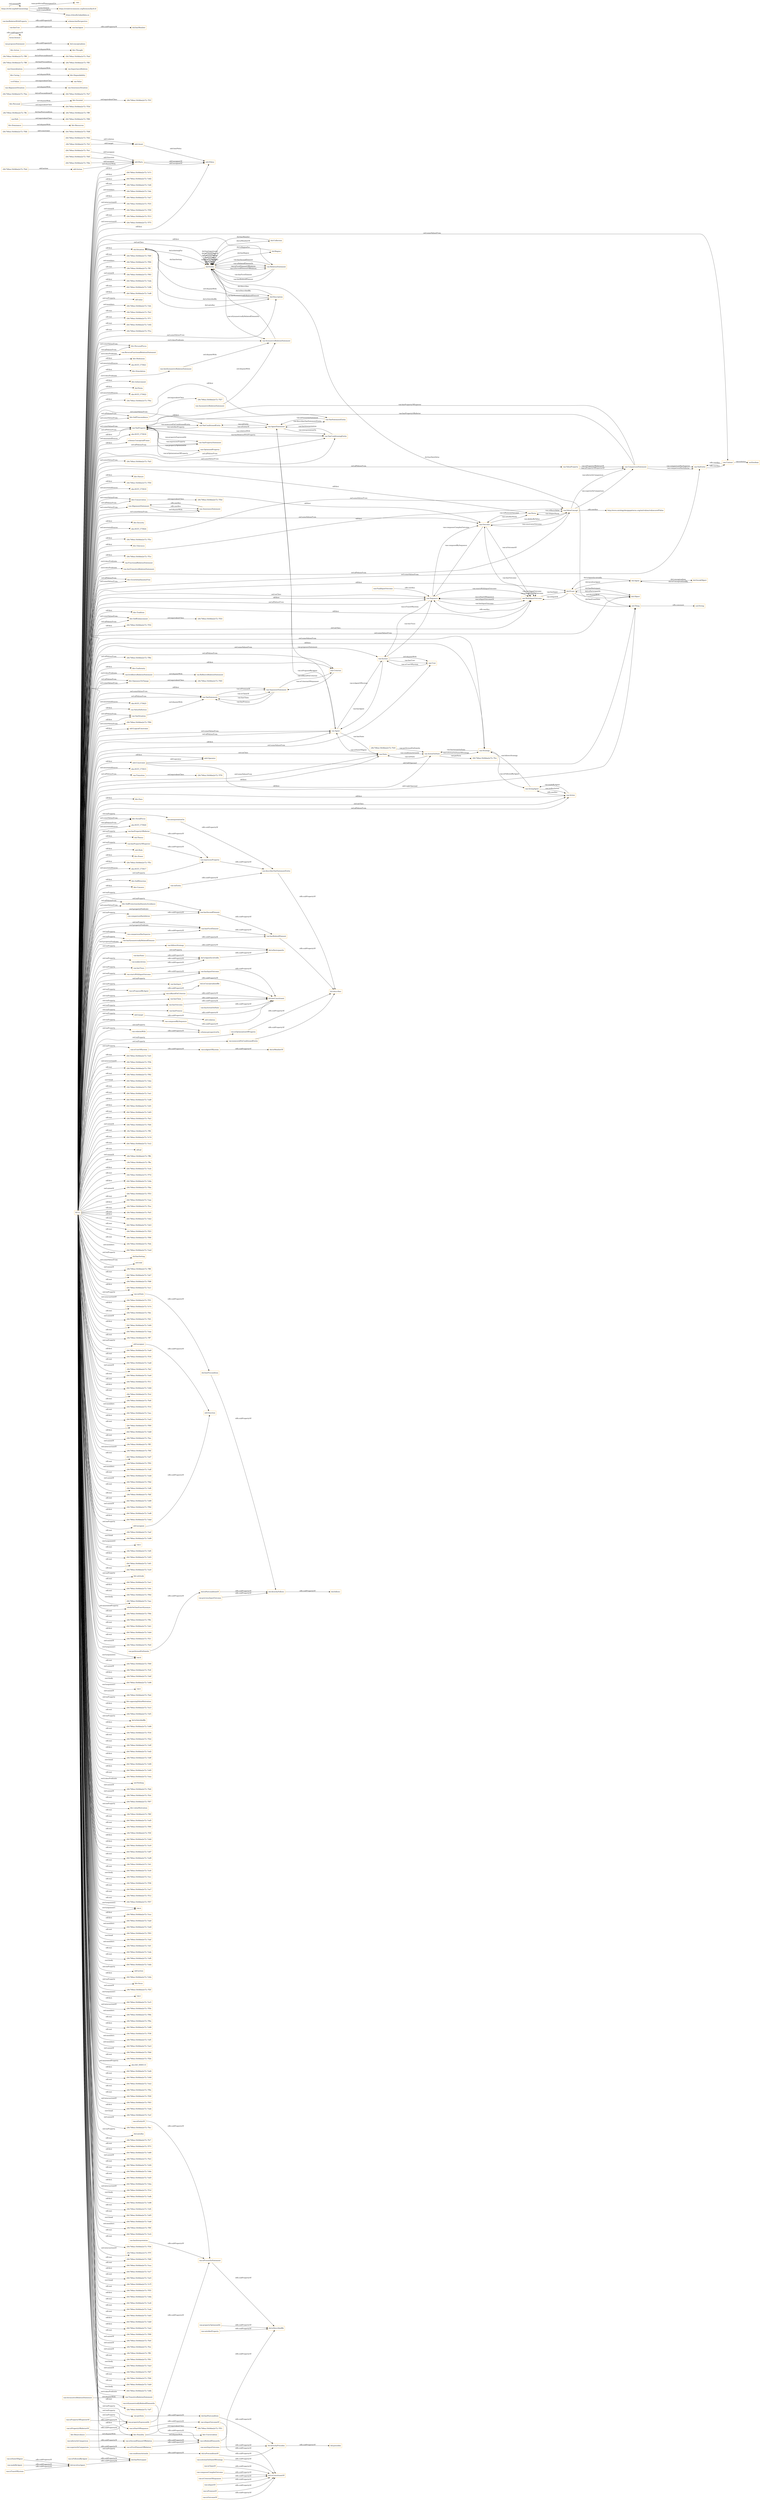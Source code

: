 digraph ar2dtool_diagram { 
rankdir=LR;
size="1501"
node [shape = rectangle, color="orange"]; "-26c746ea:18c8dea2e72:-7fde" "-26c746ea:18c8dea2e72:-7fd8" "bhv:Dominance" "dul:Situation" "odrl:Action" "vae:Path" "-26c746ea:18c8dea2e72:-7ffc" "-26c746ea:18c8dea2e72:-7fcc" "vae:AntiSymmetricRelationStatement" "bhv:PersonalFocus" "vae:ReverseFunctionalRelationStatement" "bhv:Hedonism" "obo:NCIT_C75921" "bhv:Societal" "vae:ComparisonStatement" "bhv:Universalism" "-26c746ea:18c8dea2e72:-7fe7" "vae:AwarenessSituation" "vae:Value" "-26c746ea:18c8dea2e72:-7fe1" "bhv:Stimulation" "odrl:Policy" "bhv:Achievement" "dul:Norm" "obo:NCIT_C75922" "-26c746ea:18c8dea2e72:-7f4a" "vae:AlignmentSituation" "odrl:Operator" "-26c746ea:18c8dea2e72:-7fea" "-26c746ea:18c8dea2e72:-7f5d" "vae:VaeProperty" "bhv:SelfTrascendence" "vae:Outcome" "vae:AsymmetricRelationStatement" "obo:NCIT_C75918" "schema:ConceptualFrame" "vae:VaeEntity" "vae:MultiInputOutcome" "-26c746ea:18c8dea2e72:-7fa5" "bhv:Conservation" "-26c746ea:18c8dea2e72:-7fc9" "vae:AlignmentStatement" "bhv:Dependability" "dul:SocialObject" "bhv:Caring" "odrl:Asset" "bhv:Nature" "-26c746ea:18c8dea2e72:-7f50" "-26c746ea:18c8dea2e72:-7f45" "vae:Generalization" "obo:NCIT_C75919" "vae:Context" "vae:SymmetricRelationStatement" "vae:ActionOnState" "vae:VaeStatement" "-26c746ea:18c8dea2e72:-7fcf" "bhv:Security" "obo:NCIT_C75924" "dul:Object" "-26c746ea:18c8dea2e72:-7f3c" "bhv:Tolerance" "-26c746ea:18c8dea2e72:-7fd5" "vae:System" "bhv:Humility" "-26c746ea:18c8dea2e72:-7f1e" "vae:FunctionalRelationStatement" "odrl:Party" "vae:AntiTransitiveRelationStatement" "vae:Norm" "-26c746ea:18c8dea2e72:-7f33" "bhv:GrowthAndAnxietyFree" "vae:User" "vae:Sequence" "-26c746ea:18c8dea2e72:-7fdb" "vae:AgentStatement" "vae:VaeConditionedEntity" "bhv:Tradition" "dul:Event" "-26c746ea:18c8dea2e72:-7ff9" "dul:Agent" "-26c746ea:18c8dea2e72:-7f51" "-26c746ea:18c8dea2e72:-7ff3" "-26c746ea:18c8dea2e72:-7f32" "bhv:SelfEnhancement" "vae:Strategy" "vae:Agent" "bhv:Benevolence" "vae:FinalInputOutcome" "-26c746ea:18c8dea2e72:-7f9e" "vae:VaeSituation" "bhv:Conformity" "vae:Action" "vae:TransitiveRelationStatement" "bhv:Resources" "dul:Collection" "vae:AwarenessStatement" "vae:IrreflexiveRelationStatement" "obo:NCIT_C75925" "vae:ValueDefinition" "bhv:OpennessToChange" "-26c746ea:18c8dea2e72:-7f3d" "-26c746ea:18c8dea2e72:-7f94" "vae:ActingAgent" "odrl:LogicalConstraint" "vae:ValueConcept" "-26c746ea:18c8dea2e72:-7f1f" "vae:ValueProperty" "vae:VaeStatementEntity" "vae:Criterion" "obo:NCIT_C75915" "-26c746ea:18c8dea2e72:-7ff0" "bhv:Thought" "vae:Transition" "vae:State" "dul:Entity" "bhv:Face" "vae:VaeConditioningEntity" "vae:VaePropertyStatement" "bhv:SocialFocus" "obo:NCIT_C75920" "odrl:Constraint" "vae:IntransitiveRelationStatement" "vae:OptimizedProperty" "dul:Theory" "dul:Region" "dul:Description" "-26c746ea:18c8dea2e72:-7fe4" "-26c746ea:18c8dea2e72:-7ff6" "bhv:Action" "vcvf:Value" "odrl:Rule" "bhv:Power" "vae:ImportanceRelation" "-26c746ea:18c8dea2e72:-7fed" "bhv:Personal" "vae:ReflexiveRelationStatement" "-26c746ea:18c8dea2e72:-7fd2" "-26c746ea:18c8dea2e72:-7f5c" "-26c746ea:18c8dea2e72:-7f80" "-26c746ea:18c8dea2e72:-7f76" "obo:NCIT_C75917" "vae:ArgumentStatement" "bhv:SelfDirection" "bhv:Concern" "vae:RelationStatement" "-26c746ea:18c8dea2e72:-7f27" "bhv:SelfProtectionAndAnxietyAvoidance" ; /*classes style*/
	"bhv:Action" -> "bhv:Thought" [ label = "owl:disjointWith" ];
	"vae:AsymmetricRelationStatement" -> "vae:SymmetricRelationStatement" [ label = "owl:disjointWith" ];
	"vae:proposesStatement" -> "dul:conceptualizes" [ label = "rdfs:subPropertyOf" ];
	"vae:previousInputOutcome" -> "dul:directlyFollows" [ label = "rdfs:subPropertyOf" ];
	"vae:nextInputOutcome" -> "dul:directlyPrecedes" [ label = "rdfs:subPropertyOf" ];
	"vae:VaeSituation" -> "vae:VaeStatement" [ label = "owl:disjointWith" ];
	"vae:hasTrace" -> "dul:isAgentInvolvedIn" [ label = "rdfs:subPropertyOf" ];
	"vae:comparisonHasInferior" -> "vae:hasSecondElement" [ label = "rdfs:subPropertyOf" ];
	"vae:Path" -> "-26c746ea:18c8dea2e72:-7f80" [ label = "owl:equivalentClass" ];
	"vae:isInputOf" -> "dul:isConstituentOf" [ label = "rdfs:subPropertyOf" ];
	"vae:isSymmetricallyRelatedElementIn" -> "vae:isRelatedElementIn" [ label = "rdfs:subPropertyOf" ];
	"dul:involvesAgent" -> "dul:hasParticipant" [ label = "rdfs:subPropertyOf" ];
	"terms:license" -> "terms:license" [ label = "rdfs:subPropertyOf" ];
	"dul:isAgentInvolvedIn" -> "dul:isParticipantIn" [ label = "rdfs:subPropertyOf" ];
	"bhv:SelfTrascendence" -> "-26c746ea:18c8dea2e72:-7f27" [ label = "owl:equivalentClass" ];
	"vae:describesVaeStatementEntity" -> "dul:describes" [ label = "rdfs:subPropertyOf" ];
	"dul:Event" -> "dul:Object" [ label = "owl:disjointWith" ];
	"vae:isPremiseOf" -> "dul:isConstituentOf" [ label = "rdfs:subPropertyOf" ];
	"vae:interpretationOn" -> "vae:describesVaeStatementEntity" [ label = "rdfs:subPropertyOf" ];
	"dul:Description" -> "dul:Situation" [ label = "owl:disjointWith" ];
	"odrl:Action" -> "odrl:Party" [ label = "owl:disjointWith" ];
	"vae:madeByAgent" -> "dul:involvesAgent" [ label = "rdfs:subPropertyOf" ];
	"dul:isPreconditionOf" -> "dul:directlyPrecedes" [ label = "rdfs:subPropertyOf" ];
	"vae:isOutcomeOf" -> "dul:isConstituentOf" [ label = "rdfs:subPropertyOf" ];
	"vae:isPresentInStatement" -> "dul:isDescribedBy" [ label = "rdfs:subPropertyOf" ];
	"vae:hasInput" -> "dul:hasConstituent" [ label = "rdfs:subPropertyOf" ];
	"bhv:Personal" -> "bhv:Societal" [ label = "owl:disjointWith" ];
	"bhv:Personal" -> "-26c746ea:18c8dea2e72:-7f3d" [ label = "owl:equivalentClass" ];
	"vae:hasUser" -> "vae:hasAgent" [ label = "rdfs:subPropertyOf" ];
	"vae:hasRelatedElement" -> "dul:describes" [ label = "rdfs:subPropertyOf" ];
	"vae:onState" -> "dul:hasPrecondition" [ label = "rdfs:subPropertyOf" ];
	"vae:hasActionOnState" -> "dul:hasConstituent" [ label = "rdfs:subPropertyOf" ];
	"dul:hasPrecondition" -> "dul:directlyFollows" [ label = "rdfs:subPropertyOf" ];
	"vae:hasPropertyOfSuperior" -> "vae:expressesProperty" [ label = "rdfs:subPropertyOf" ];
	"bhv:Conservation" -> "-26c746ea:18c8dea2e72:-7f5d" [ label = "owl:equivalentClass" ];
	"bhv:Societal" -> "-26c746ea:18c8dea2e72:-7f1f" [ label = "owl:equivalentClass" ];
	"vae:Transition" -> "-26c746ea:18c8dea2e72:-7f76" [ label = "owl:equivalentClass" ];
	"vae:comparisonHasSuperior" -> "vae:hasFirstElement" [ label = "rdfs:subPropertyOf" ];
	"vae:hasOutcome" -> "dul:hasConstituent" [ label = "rdfs:subPropertyOf" ];
	"vae:isProposedByAgent" -> "dul:isConceptualizedBy" [ label = "rdfs:subPropertyOf" ];
	"bhv:Dominance" -> "bhv:Resources" [ label = "owl:disjointWith" ];
	"vae:isEntityOf" -> "vae:isPresentInStatement" [ label = "rdfs:subPropertyOf" ];
	"vae:MultiInputOutcome" -> "vae:Sequence" [ label = "rdfs:seeAlso" ];
	"vae:propertyExpressedAt" -> "vae:isPresentInStatement" [ label = "rdfs:subPropertyOf" ];
	"vae:hasState" -> "dul:isAgentInvolvedIn" [ label = "rdfs:subPropertyOf" ];
	"vae:AwarenessStatement" -> "vae:AlignmentStatement" [ label = "rdfs:seeAlso" ];
	"bhv:Caring" -> "bhv:Dependability" [ label = "owl:disjointWith" ];
	"vae:isAgentOfSystem" -> "dul:isMemberOf" [ label = "rdfs:subPropertyOf" ];
	"vae:ValueConcept" -> "http://www.ontologydesignpatterns.org/ont/values/valuecore#Value" [ label = "rdfs:seeAlso" ];
	"vae:isInputOutcomeOf" -> "dul:isConstituentOf" [ label = "rdfs:subPropertyOf" ];
	"vae:expressesProperty" -> "vae:describesVaeStatementEntity" [ label = "rdfs:subPropertyOf" ];
	"vae:hasAgent" -> "dul:hasMember" [ label = "rdfs:subPropertyOf" ];
	"vae:isFollowedByAgent" -> "dul:hasParticipant" [ label = "rdfs:subPropertyOf" ];
	"vae:hasRelationWithProperty" -> "schema:hasPerspective" [ label = "rdfs:subPropertyOf" ];
	"vae:perform" -> "dul:hasPostcondition" [ label = "rdfs:subPropertyOf" ];
	"vcvf:Value" -> "vae:Value" [ label = "owl:equivalentClass" ];
	"vae:isTraceOfSystem" -> "dul:involvesAgent" [ label = "rdfs:subPropertyOf" ];
	"vae:conditionsActionIn" -> "dul:isPreconditionOf" [ label = "rdfs:subPropertyOf" ];
	"vae:superiorInComparison" -> "vae:isFirstElementOfRelation" [ label = "rdfs:subPropertyOf" ];
	"vae:System" -> "vae:User" [ label = "owl:disjointWith" ];
	"vae:followsStrategy" -> "dul:isParticipantIn" [ label = "rdfs:subPropertyOf" ];
	"vae:hasPropertyOfInferior" -> "vae:expressesProperty" [ label = "rdfs:subPropertyOf" ];
	"vae:composedBySequence" -> "dul:hasConstituent" [ label = "rdfs:subPropertyOf" ];
	"vae:AlignmentSituation" -> "vae:AwarenessSituation" [ label = "owl:disjointWith" ];
	"https://w3id.org/def/vaeontology" -> "vae:" [ label = "vann:preferredNamespaceUri" ];
	"https://w3id.org/def/vaeontology" -> "https://creativecommons.org/licenses/by/4.0/" [ label = "terms:license" ];
	"https://w3id.org/def/vaeontology" -> "https://w3id.org/def/vaeontology" [ label = "owl:versionIRI" ];
	"https://w3id.org/def/vaeontology" -> "https://chowlk.linkeddata.es" [ label = "mod:createdWith" ];
	"vae:isActionOnStateOfStrategy" -> "dul:isConstituentOf" [ label = "rdfs:subPropertyOf" ];
	"vae:startsWithInputOutcome" -> "vae:hasInputOutcome" [ label = "rdfs:subPropertyOf" ];
	"vae:isOptimizationOfProperty" -> "dul:describes" [ label = "rdfs:subPropertyOf" ];
	"vae:propertyOptimizedAt" -> "dul:isDescribedBy" [ label = "rdfs:subPropertyOf" ];
	"bhv:Humility" -> "bhv:Universalism" [ label = "owl:disjointWith" ];
	"bhv:Humility" -> "-26c746ea:18c8dea2e72:-7f51" [ label = "owl:equivalentClass" ];
	"vae:FinalInputOutcome" -> "vae:Sequence" [ label = "rdfs:seeAlso" ];
	"odrl:target" -> "odrl:relation" [ label = "rdfs:subPropertyOf" ];
	"bhv:SelfEnhancement" -> "-26c746ea:18c8dea2e72:-7f33" [ label = "owl:equivalentClass" ];
	"dul:directlyPrecedes" -> "dul:precedes" [ label = "rdfs:subPropertyOf" ];
	"vae:makesAction" -> "dul:isAgentInvolvedIn" [ label = "rdfs:subPropertyOf" ];
	"vae:satisfiesProperty" -> "dul:isDescribedBy" [ label = "rdfs:subPropertyOf" ];
	"vae:hasSecondElement" -> "vae:hasRelatedElement" [ label = "rdfs:subPropertyOf" ];
	"vae:relationWith" -> "schema:perspectiveOn" [ label = "rdfs:subPropertyOf" ];
	"vae:isFirstElementOfRelation" -> "vae:isRelatedElementIn" [ label = "rdfs:subPropertyOf" ];
	"vae:measuredOnConditionedEntity" -> "dul:describes" [ label = "rdfs:subPropertyOf" ];
	"vae:Action" -> "vae:ActingAgent" [ label = "rdfs:seeAlso" ];
	"vae:hasFirstElement" -> "vae:hasRelatedElement" [ label = "rdfs:subPropertyOf" ];
	"vae:inferiorInComparison" -> "vae:isSecondElementOfRelation" [ label = "rdfs:subPropertyOf" ];
	"vae:VaeEntity" -> "vae:Context" [ label = "rdfs:seeAlso" ];
	"vae:isRelatedElementIn" -> "dul:isDescribedBy" [ label = "rdfs:subPropertyOf" ];
	"vae:isClaimOf" -> "dul:isConstituentOf" [ label = "rdfs:subPropertyOf" ];
	"vae:hasInputOutcome" -> "dul:hasConstituent" [ label = "rdfs:subPropertyOf" ];
	"vae:isPropertyOfSuperiorOf" -> "vae:propertyExpressedAt" [ label = "rdfs:subPropertyOf" ];
	"vae:isStateOfAgent" -> "dul:involvesAgent" [ label = "rdfs:subPropertyOf" ];
	"vae:Generalization" -> "vae:ImportanceRelation" [ label = "owl:disjointWith" ];
	"vae:IntransitiveRelationStatement" -> "vae:TransitiveRelationStatement" [ label = "owl:disjointWith" ];
	"vae:Context" -> "vae:VaeEntity" [ label = "rdfs:seeAlso" ];
	"NULL" -> "-26c746ea:18c8dea2e72:-7ed1" [ label = "rdf:rest" ];
	"NULL" -> "-26c746ea:18c8dea2e72:-7f3b" [ label = "owl:intersectionOf" ];
	"NULL" -> "-26c746ea:18c8dea2e72:-7f41" [ label = "rdf:rest" ];
	"NULL" -> "-26c746ea:18c8dea2e72:-7f92" [ label = "rdf:rest" ];
	"NULL" -> "-26c746ea:18c8dea2e72:-7ebe" [ label = "swrl:head" ];
	"NULL" -> "-26c746ea:18c8dea2e72:-7fd3" [ label = "rdf:rest" ];
	"NULL" -> "-26c746ea:18c8dea2e72:-7ea1" [ label = "rdf:rest" ];
	"NULL" -> "-26c746ea:18c8dea2e72:-7ed0" [ label = "rdf:first" ];
	"NULL" -> "bhv:PersonalFocus" [ label = "owl:someValuesFrom" ];
	"NULL" -> "bhv:Hedonism" [ label = "rdf:first" ];
	"NULL" -> "-26c746ea:18c8dea2e72:-7e91" [ label = "rdf:first" ];
	"NULL" -> "-26c746ea:18c8dea2e72:-7e83" [ label = "rdf:rest" ];
	"NULL" -> "-26c746ea:18c8dea2e72:-7fa3" [ label = "rdf:rest" ];
	"NULL" -> "-26c746ea:18c8dea2e72:-7fd4" [ label = "owl:unionOf" ];
	"NULL" -> "-26c746ea:18c8dea2e72:-7ff4" [ label = "rdf:rest" ];
	"NULL" -> "-26c746ea:18c8dea2e72:-7e7d" [ label = "rdf:rest" ];
	"NULL" -> "bhv:Conservation" [ label = "owl:allValuesFrom" ];
	"NULL" -> "-26c746ea:18c8dea2e72:-7ec2" [ label = "rdf:rest" ];
	"NULL" -> "vae:ValueProperty" [ label = "owl:allValuesFrom" ];
	"NULL" -> "rdf:nil" [ label = "rdf:rest" ];
	"NULL" -> "-26c746ea:18c8dea2e72:-7ffb" [ label = "owl:unionOf" ];
	"NULL" -> "-26c746ea:18c8dea2e72:-7f1e" [ label = "rdf:first" ];
	"NULL" -> "vae:VaeConditioningEntity" [ label = "owl:someValuesFrom" ];
	"NULL" -> "-26c746ea:18c8dea2e72:-7ffa" [ label = "rdf:rest" ];
	"NULL" -> "-26c746ea:18c8dea2e72:-7ecb" [ label = "rdf:first" ];
	"NULL" -> "vae:isBasedOnCriterion" [ label = "owl:onProperty" ];
	"NULL" -> "-26c746ea:18c8dea2e72:-7f7d" [ label = "rdf:rest" ];
	"NULL" -> "-26c746ea:18c8dea2e72:-7e9a" [ label = "rdf:first" ];
	"NULL" -> "-26c746ea:18c8dea2e72:-7fda" [ label = "owl:unionOf" ];
	"NULL" -> "vae:interpretationOn" [ label = "owl:onProperty" ];
	"NULL" -> "-26c746ea:18c8dea2e72:-7f53" [ label = "rdf:rest" ];
	"NULL" -> "-26c746ea:18c8dea2e72:-7eae" [ label = "rdf:first" ];
	"NULL" -> "-26c746ea:18c8dea2e72:-7fca" [ label = "rdf:rest" ];
	"NULL" -> "-26c746ea:18c8dea2e72:-7fe5" [ label = "rdf:rest" ];
	"NULL" -> "-26c746ea:18c8dea2e72:-7eb2" [ label = "rdf:first" ];
	"NULL" -> "-26c746ea:18c8dea2e72:-7eb3" [ label = "rdf:rest" ];
	"NULL" -> "-26c746ea:18c8dea2e72:-7f23" [ label = "rdf:rest" ];
	"NULL" -> "odrl:assignee" [ label = "owl:onProperty" ];
	"NULL" -> "-26c746ea:18c8dea2e72:-7f06" [ label = "rdf:rest" ];
	"NULL" -> "-26c746ea:18c8dea2e72:-7feb" [ label = "rdf:rest" ];
	"NULL" -> "vae:expressesProperty" [ label = "owl:onProperty" ];
	"NULL" -> "vae:VaeSituation" [ label = "owl:allValuesFrom" ];
	"NULL" -> "-26c746ea:18c8dea2e72:-7eed" [ label = "owl:members" ];
	"NULL" -> "dul:hasSetting" [ label = "owl:onProperty" ];
	"NULL" -> "bhv:SelfTrascendence" [ label = "owl:someValuesFrom" ];
	"NULL" -> "owl:real" [ label = "owl:someValuesFrom" ];
	"NULL" -> "-26c746ea:18c8dea2e72:-7ff8" [ label = "owl:unionOf" ];
	"NULL" -> "odrl:LogicalConstraint" [ label = "rdf:first" ];
	"NULL" -> "-26c746ea:18c8dea2e72:-7eb7" [ label = "rdf:rest" ];
	"NULL" -> "-26c746ea:18c8dea2e72:-7fd6" [ label = "rdf:rest" ];
	"NULL" -> "-26c746ea:18c8dea2e72:-7ec1" [ label = "rdf:first" ];
	"NULL" -> "vae:onEntity" [ label = "owl:onProperty" ];
	"NULL" -> "-26c746ea:18c8dea2e72:-7f31" [ label = "owl:intersectionOf" ];
	"NULL" -> "-26c746ea:18c8dea2e72:-7e7e" [ label = "rdf:first" ];
	"NULL" -> "vae:VaeConditioningEntity" [ label = "owl:allValuesFrom" ];
	"NULL" -> "-26c746ea:18c8dea2e72:-7fdc" [ label = "rdf:rest" ];
	"NULL" -> "-26c746ea:18c8dea2e72:-7fd1" [ label = "owl:unionOf" ];
	"NULL" -> "-26c746ea:18c8dea2e72:-7e84" [ label = "rdf:first" ];
	"NULL" -> "-26c746ea:18c8dea2e72:-7eaa" [ label = "rdf:rest" ];
	"NULL" -> "-26c746ea:18c8dea2e72:-7ff7" [ label = "rdf:rest" ];
	"NULL" -> "vae:comparisonHasInferior" [ label = "owl:onProperty" ];
	"NULL" -> "vae:isUserOfSystem" [ label = "owl:onProperty" ];
	"NULL" -> "-26c746ea:18c8dea2e72:-7ea9" [ label = "rdf:first" ];
	"NULL" -> "-26c746ea:18c8dea2e72:-7f18" [ label = "rdf:rest" ];
	"NULL" -> "vae:FunctionalRelationStatement" [ label = "swrl:classPredicate" ];
	"NULL" -> "-26c746ea:18c8dea2e72:-7ea8" [ label = "rdf:rest" ];
	"NULL" -> "vae:ActionOnState" [ label = "rdf:first" ];
	"NULL" -> "vae:VaeStatement" [ label = "owl:someValuesFrom" ];
	"NULL" -> "-26c746ea:18c8dea2e72:-7fef" [ label = "owl:unionOf" ];
	"NULL" -> "vae:Criterion" [ label = "owl:allValuesFrom" ];
	"NULL" -> "-26c746ea:18c8dea2e72:-7ee6" [ label = "rdf:rest" ];
	"NULL" -> "vae:VaeProperty" [ label = "owl:allValuesFrom" ];
	"NULL" -> "vae:SymmetricRelationStatement" [ label = "swrl:classPredicate" ];
	"NULL" -> "-26c746ea:18c8dea2e72:-7f11" [ label = "rdf:rest" ];
	"NULL" -> "vae:hasFirstElement" [ label = "owl:onProperty" ];
	"NULL" -> "-26c746ea:18c8dea2e72:-7e8d" [ label = "rdf:first" ];
	"NULL" -> "-26c746ea:18c8dea2e72:-7fcd" [ label = "rdf:rest" ];
	"NULL" -> "bhv:GrowthAndAnxietyFree" [ label = "owl:someValuesFrom" ];
	"NULL" -> "vae:Strategy" [ label = "owl:someValuesFrom" ];
	"NULL" -> "obo:NCIT_C75922" [ label = "owl:annotatedSource" ];
	"NULL" -> "-26c746ea:18c8dea2e72:-7f5c" [ label = "rdf:first" ];
	"NULL" -> "-26c746ea:18c8dea2e72:-7fe8" [ label = "rdf:rest" ];
	"NULL" -> "-26c746ea:18c8dea2e72:-7f14" [ label = "owl:members" ];
	"NULL" -> "-26c746ea:18c8dea2e72:-7eec" [ label = "rdf:rest" ];
	"NULL" -> "vae:Action" [ label = "rdf:first" ];
	"NULL" -> "vae:hasOutcome" [ label = "owl:onProperty" ];
	"NULL" -> "-26c746ea:18c8dea2e72:-7ea5" [ label = "rdf:first" ];
	"NULL" -> "obo:NCIT_C75920" [ label = "owl:annotatedSource" ];
	"NULL" -> "-26c746ea:18c8dea2e72:-7f09" [ label = "rdf:rest" ];
	"NULL" -> "-26c746ea:18c8dea2e72:-7eb8" [ label = "rdf:first" ];
	"NULL" -> "-26c746ea:18c8dea2e72:-7fee" [ label = "rdf:rest" ];
	"NULL" -> "-26c746ea:18c8dea2e72:-7ff5" [ label = "owl:unionOf" ];
	"NULL" -> "-26c746ea:18c8dea2e72:-7f4f" [ label = "owl:intersectionOf" ];
	"NULL" -> "-26c746ea:18c8dea2e72:-7ed7" [ label = "rdf:rest" ];
	"NULL" -> "-26c746ea:18c8dea2e72:-7f02" [ label = "rdf:rest" ];
	"NULL" -> "-26c746ea:18c8dea2e72:-7edf" [ label = "owl:members" ];
	"NULL" -> "vae:AwarenessStatement" [ label = "owl:someValuesFrom" ];
	"NULL" -> "-26c746ea:18c8dea2e72:-7edd" [ label = "rdf:rest" ];
	"NULL" -> "-26c746ea:18c8dea2e72:-7f4d" [ label = "owl:unionOf" ];
	"NULL" -> "-26c746ea:18c8dea2e72:-7ef8" [ label = "rdf:rest" ];
	"NULL" -> "-26c746ea:18c8dea2e72:-7fdf" [ label = "rdf:rest" ];
	"NULL" -> "-26c746ea:18c8dea2e72:-7e89" [ label = "rdf:rest" ];
	"NULL" -> "vae:hasSecondElement" [ label = "owl:onProperty" ];
	"NULL" -> "vae:startsWithInputOutcome" [ label = "owl:onProperty" ];
	"NULL" -> "-26c746ea:18c8dea2e72:-7f9d" [ label = "owl:unionOf" ];
	"NULL" -> "-26c746ea:18c8dea2e72:-7ed8" [ label = "rdf:first" ];
	"NULL" -> "-26c746ea:18c8dea2e72:-7ebd" [ label = "rdf:first" ];
	"NULL" -> "vae:VaeEntity" [ label = "owl:someValuesFrom" ];
	"NULL" -> "odrl:Operator" [ label = "rdf:first" ];
	"NULL" -> "vae:Agent" [ label = "owl:someValuesFrom" ];
	"NULL" -> "vae:isStartOfSequence" [ label = "owl:onProperty" ];
	"NULL" -> "bhv:Tradition" [ label = "rdf:first" ];
	"NULL" -> "vae:hasInput" [ label = "owl:onProperty" ];
	"NULL" -> "-26c746ea:18c8dea2e72:-7eef" [ label = "rdf:rest" ];
	"NULL" -> "-26c746ea:18c8dea2e72:-7e99" [ label = "swrl:head" ];
	"NULL" -> "vae:Sequence" [ label = "owl:onClass" ];
	"NULL" -> "vae:c" [ label = "swrl:argument2" ];
	"NULL" -> "vae:VaeConditionedEntity" [ label = "owl:someValuesFrom" ];
	"NULL" -> "bhv:SelfEnhancement" [ label = "owl:someValuesFrom" ];
	"NULL" -> "-26c746ea:18c8dea2e72:-7ef0" [ label = "rdf:rest" ];
	"NULL" -> "-26c746ea:18c8dea2e72:-7f94" [ label = "owl:someValuesFrom" ];
	"NULL" -> "bhv:GrowthAndAnxietyFree" [ label = "owl:allValuesFrom" ];
	"NULL" -> "vae:Outcome" [ label = "owl:someValuesFrom" ];
	"NULL" -> "bhv:SelfDirection" [ label = "rdf:first" ];
	"NULL" -> "vae:hasInputOutcome" [ label = "owl:onProperty" ];
	"NULL" -> "-26c746ea:18c8dea2e72:-7e93" [ label = "rdf:first" ];
	"NULL" -> "dul:Theory" [ label = "rdf:first" ];
	"NULL" -> "-26c746ea:18c8dea2e72:-7e81" [ label = "rdf:rest" ];
	"NULL" -> "dul:Event" [ label = "rdf:first" ];
	"NULL" -> "-26c746ea:18c8dea2e72:-7ec0" [ label = "rdf:rest" ];
	"NULL" -> "vae:ArgumentStatement" [ label = "rdf:first" ];
	"NULL" -> "bhv:attitude" [ label = "owl:onProperty" ];
	"NULL" -> "-26c746ea:18c8dea2e72:-7ee1" [ label = "rdf:rest" ];
	"NULL" -> "-26c746ea:18c8dea2e72:-7e9c" [ label = "rdf:first" ];
	"NULL" -> "-26c746ea:18c8dea2e72:-7f0d" [ label = "rdf:rest" ];
	"NULL" -> "vae:Norm" [ label = "rdf:first" ];
	"NULL" -> "schema:perspectiveOn" [ label = "owl:onProperty" ];
	"NULL" -> "-26c746ea:18c8dea2e72:-7eac" [ label = "swrl:body" ];
	"NULL" -> "oboInOwl:hasExactSynonym" [ label = "owl:annotatedProperty" ];
	"NULL" -> "-26c746ea:18c8dea2e72:-7f4b" [ label = "rdf:rest" ];
	"NULL" -> "-26c746ea:18c8dea2e72:-7f9c" [ label = "rdf:rest" ];
	"NULL" -> "-26c746ea:18c8dea2e72:-7eb1" [ label = "rdf:rest" ];
	"NULL" -> "-26c746ea:18c8dea2e72:-7eb4" [ label = "rdf:first" ];
	"NULL" -> "vae:VaeProperty" [ label = "rdf:first" ];
	"NULL" -> "-26c746ea:18c8dea2e72:-7f21" [ label = "rdf:rest" ];
	"NULL" -> "-26c746ea:18c8dea2e72:-7fe9" [ label = "owl:unionOf" ];
	"NULL" -> "vae:hasSymmetricallyRelatedElement" [ label = "owl:onProperty" ];
	"NULL" -> "vae:AntiTransitiveRelationStatement" [ label = "swrl:classPredicate" ];
	"NULL" -> "vae:b" [ label = "swrl:argument2" ];
	"NULL" -> "-26c746ea:18c8dea2e72:-7f49" [ label = "rdf:rest" ];
	"NULL" -> "obo:NCIT_C75924" [ label = "owl:annotatedSource" ];
	"NULL" -> "-26c746ea:18c8dea2e72:-7fc8" [ label = "owl:unionOf" ];
	"NULL" -> "-26c746ea:18c8dea2e72:-7ebf" [ label = "rdf:first" ];
	"NULL" -> "-26c746ea:18c8dea2e72:-7e96" [ label = "swrl:body" ];
	"NULL" -> "vae:t" [ label = "swrl:argument1" ];
	"NULL" -> "-26c746ea:18c8dea2e72:-7fa4" [ label = "owl:unionOf" ];
	"NULL" -> "bhv:opposingValueMotivation" [ label = "owl:onProperty" ];
	"NULL" -> "-26c746ea:18c8dea2e72:-7ec3" [ label = "rdf:first" ];
	"NULL" -> "bhv:Humility" [ label = "rdf:first" ];
	"NULL" -> "-26c746ea:18c8dea2e72:-7ef3" [ label = "rdf:rest" ];
	"NULL" -> "dul:isSatisfiedBy" [ label = "owl:onProperty" ];
	"NULL" -> "-26c746ea:18c8dea2e72:-7e86" [ label = "rdf:first" ];
	"NULL" -> "vae:hasFirstElement" [ label = "swrl:propertyPredicate" ];
	"NULL" -> "-26c746ea:18c8dea2e72:-7f16" [ label = "rdf:rest" ];
	"NULL" -> "-26c746ea:18c8dea2e72:-7f2d" [ label = "rdf:rest" ];
	"NULL" -> "vae:State" [ label = "owl:onClass" ];
	"NULL" -> "-26c746ea:18c8dea2e72:-7e9f" [ label = "rdf:rest" ];
	"NULL" -> "-26c746ea:18c8dea2e72:-7ed2" [ label = "rdf:first" ];
	"NULL" -> "-26c746ea:18c8dea2e72:-7e8f" [ label = "rdf:first" ];
	"NULL" -> "-26c746ea:18c8dea2e72:-7e90" [ label = "swrl:head" ];
	"NULL" -> "bhv:OpennessToChange" [ label = "owl:allValuesFrom" ];
	"NULL" -> "-26c746ea:18c8dea2e72:-7e95" [ label = "rdf:first" ];
	"NULL" -> "-26c746ea:18c8dea2e72:-7eea" [ label = "rdf:rest" ];
	"NULL" -> "owl:Nothing" [ label = "swrl:classPredicate" ];
	"NULL" -> "vae:VaeSituation" [ label = "rdf:first" ];
	"NULL" -> "-26c746ea:18c8dea2e72:-7fe6" [ label = "owl:unionOf" ];
	"NULL" -> "-26c746ea:18c8dea2e72:-7fcb" [ label = "owl:unionOf" ];
	"NULL" -> "-26c746ea:18c8dea2e72:-7f07" [ label = "rdf:rest" ];
	"NULL" -> "bhv:valueMotivation" [ label = "owl:onProperty" ];
	"NULL" -> "-26c746ea:18c8dea2e72:-7f6f" [ label = "rdf:rest" ];
	"NULL" -> "vae:relationWith" [ label = "owl:onProperty" ];
	"NULL" -> "-26c746ea:18c8dea2e72:-7ed5" [ label = "rdf:rest" ];
	"NULL" -> "-26c746ea:18c8dea2e72:-7f00" [ label = "rdf:rest" ];
	"NULL" -> "bhv:Stimulation" [ label = "rdf:first" ];
	"NULL" -> "-26c746ea:18c8dea2e72:-7f9e" [ label = "owl:allValuesFrom" ];
	"NULL" -> "vae:hasSecondElement" [ label = "swrl:propertyPredicate" ];
	"NULL" -> "vae:ReverseFunctionalRelationStatement" [ label = "swrl:classPredicate" ];
	"NULL" -> "-26c746ea:18c8dea2e72:-7f3f" [ label = "rdf:rest" ];
	"NULL" -> "-26c746ea:18c8dea2e72:-7eb6" [ label = "rdf:first" ];
	"NULL" -> "odrl:Constraint" [ label = "rdf:first" ];
	"NULL" -> "vae:Action" [ label = "owl:onClass" ];
	"NULL" -> "odrl:target" [ label = "owl:onProperty" ];
	"NULL" -> "-26c746ea:18c8dea2e72:-7ec9" [ label = "rdf:first" ];
	"NULL" -> "-26c746ea:18c8dea2e72:-7e87" [ label = "rdf:rest" ];
	"NULL" -> "-26c746ea:18c8dea2e72:-7ed9" [ label = "rdf:rest" ];
	"NULL" -> "vae:AntiSymmetricRelationStatement" [ label = "swrl:classPredicate" ];
	"NULL" -> "-26c746ea:18c8dea2e72:-7efc" [ label = "rdf:rest" ];
	"NULL" -> "-26c746ea:18c8dea2e72:-7ec6" [ label = "rdf:rest" ];
	"NULL" -> "-26c746ea:18c8dea2e72:-7ecc" [ label = "swrl:body" ];
	"NULL" -> "vae:Transition" [ label = "owl:allValuesFrom" ];
	"NULL" -> "-26c746ea:18c8dea2e72:-7f36" [ label = "rdf:rest" ];
	"NULL" -> "vae:makesAction" [ label = "owl:onProperty" ];
	"NULL" -> "vae:TransitiveRelationStatement" [ label = "swrl:classPredicate" ];
	"NULL" -> "dul:Object" [ label = "owl:someValuesFrom" ];
	"NULL" -> "vae:onState" [ label = "owl:onProperty" ];
	"NULL" -> "-26c746ea:18c8dea2e72:-7ee7" [ label = "rdf:rest" ];
	"NULL" -> "-26c746ea:18c8dea2e72:-7f12" [ label = "rdf:rest" ];
	"NULL" -> "dul:isParticipantIn" [ label = "owl:onProperty" ];
	"NULL" -> "vae:VaeProperty" [ label = "owl:someValuesFrom" ];
	"NULL" -> "bhv:SelfProtectionAndAnxietyAvoidance" [ label = "owl:someValuesFrom" ];
	"NULL" -> "-26c746ea:18c8dea2e72:-7f57" [ label = "rdf:rest" ];
	"NULL" -> "vae:Agent" [ label = "owl:allValuesFrom" ];
	"NULL" -> "vae:a" [ label = "swrl:argument1" ];
	"NULL" -> "-26c746ea:18c8dea2e72:-7ece" [ label = "rdf:first" ];
	"NULL" -> "obo:NCIT_C75921" [ label = "owl:annotatedSource" ];
	"NULL" -> "-26c746ea:18c8dea2e72:-7ea0" [ label = "rdf:first" ];
	"NULL" -> "-26c746ea:18c8dea2e72:-7ee8" [ label = "owl:members" ];
	"NULL" -> "dul:Situation" [ label = "rdf:first" ];
	"NULL" -> "-26c746ea:18c8dea2e72:-7f03" [ label = "rdf:rest" ];
	"NULL" -> "bhv:SelfEnhancement" [ label = "owl:allValuesFrom" ];
	"NULL" -> "-26c746ea:18c8dea2e72:-7eaf" [ label = "swrl:head" ];
	"NULL" -> "-26c746ea:18c8dea2e72:-7ef1" [ label = "owl:members" ];
	"NULL" -> "-26c746ea:18c8dea2e72:-7ede" [ label = "rdf:rest" ];
	"NULL" -> "dul:Description" [ label = "owl:someValuesFrom" ];
	"NULL" -> "-26c746ea:18c8dea2e72:-7ef9" [ label = "rdf:rest" ];
	"NULL" -> "bhv:Conservation" [ label = "owl:someValuesFrom" ];
	"NULL" -> "-26c746ea:18c8dea2e72:-7ebb" [ label = "swrl:body" ];
	"NULL" -> "-26c746ea:18c8dea2e72:-7fa5" [ label = "owl:someValuesFrom" ];
	"NULL" -> "bhv:PersonalFocus" [ label = "owl:allValuesFrom" ];
	"NULL" -> "schema:ConceptualFrame" [ label = "rdf:first" ];
	"NULL" -> "vae:Strategy" [ label = "rdf:first" ];
	"NULL" -> "vae:hasPropertyOfInferior" [ label = "owl:onProperty" ];
	"NULL" -> "vae:Outcome" [ label = "rdf:first" ];
	"NULL" -> "odrl:action" [ label = "owl:onProperty" ];
	"NULL" -> "vae:isProposedByAgent" [ label = "owl:onProperty" ];
	"NULL" -> "-26c746ea:18c8dea2e72:-7e9e" [ label = "rdf:first" ];
	"NULL" -> "bhv:focus" [ label = "owl:onProperty" ];
	"NULL" -> "-26c746ea:18c8dea2e72:-7f2f" [ label = "owl:unionOf" ];
	"NULL" -> "obo:NCIT_C75918" [ label = "owl:annotatedSource" ];
	"NULL" -> "vae:MultiInputOutcome" [ label = "rdf:first" ];
	"NULL" -> "vae:r" [ label = "swrl:argument1" ];
	"NULL" -> "-26c746ea:18c8dea2e72:-7ec5" [ label = "rdf:first" ];
	"NULL" -> "-26c746ea:18c8dea2e72:-7f5b" [ label = "owl:intersectionOf" ];
	"NULL" -> "-26c746ea:18c8dea2e72:-7f0b" [ label = "owl:members" ];
	"NULL" -> "bhv:SelfProtectionAndAnxietyAvoidance" [ label = "owl:allValuesFrom" ];
	"NULL" -> "vae:ValueDefinition" [ label = "rdf:first" ];
	"NULL" -> "-26c746ea:18c8dea2e72:-7f0a" [ label = "rdf:rest" ];
	"NULL" -> "-26c746ea:18c8dea2e72:-7e88" [ label = "rdf:first" ];
	"NULL" -> "-26c746ea:18c8dea2e72:-7f38" [ label = "rdf:rest" ];
	"NULL" -> "vae:hasPropertyOfSuperior" [ label = "owl:onProperty" ];
	"NULL" -> "-26c746ea:18c8dea2e72:-7ef5" [ label = "owl:members" ];
	"NULL" -> "bhv:Security" [ label = "rdf:first" ];
	"NULL" -> "-26c746ea:18c8dea2e72:-7ee3" [ label = "owl:members" ];
	"NULL" -> "vae:AgentStatement" [ label = "rdf:first" ];
	"NULL" -> "vae:AlignmentStatement" [ label = "owl:someValuesFrom" ];
	"NULL" -> "vae:propertyExpressedAt" [ label = "owl:onProperty" ];
	"NULL" -> "-26c746ea:18c8dea2e72:-7fdd" [ label = "owl:unionOf" ];
	"NULL" -> "-26c746ea:18c8dea2e72:-7f2b" [ label = "rdf:rest" ];
	"NULL" -> "bhv:OpennessToChange" [ label = "owl:someValuesFrom" ];
	"NULL" -> "obo:IAO_0000115" [ label = "owl:annotatedProperty" ];
	"NULL" -> "-26c746ea:18c8dea2e72:-7f50" [ label = "rdf:first" ];
	"NULL" -> "-26c746ea:18c8dea2e72:-7ed4" [ label = "rdf:first" ];
	"NULL" -> "dul:hasParticipant" [ label = "owl:onProperty" ];
	"NULL" -> "-26c746ea:18c8dea2e72:-7e9d" [ label = "rdf:rest" ];
	"NULL" -> "odrl:assigner" [ label = "owl:onProperty" ];
	"NULL" -> "-26c746ea:18c8dea2e72:-7ee2" [ label = "rdf:rest" ];
	"NULL" -> "-26c746ea:18c8dea2e72:-7f0e" [ label = "rdf:rest" ];
	"NULL" -> "bhv:SocialFocus" [ label = "owl:someValuesFrom" ];
	"NULL" -> "-26c746ea:18c8dea2e72:-7f29" [ label = "rdf:rest" ];
	"NULL" -> "-26c746ea:18c8dea2e72:-7f43" [ label = "owl:intersectionOf" ];
	"NULL" -> "-26c746ea:18c8dea2e72:-7eab" [ label = "rdf:first" ];
	"NULL" -> "-26c746ea:18c8dea2e72:-7ecf" [ label = "swrl:head" ];
	"NULL" -> "-26c746ea:18c8dea2e72:-7fec" [ label = "owl:unionOf" ];
	"NULL" -> "dul:satisfies" [ label = "owl:onProperty" ];
	"NULL" -> "vae:VaePropertyStatement" [ label = "owl:allValuesFrom" ];
	"NULL" -> "-26c746ea:18c8dea2e72:-7fc7" [ label = "rdf:rest" ];
	"NULL" -> "-26c746ea:18c8dea2e72:-7f73" [ label = "rdf:rest" ];
	"NULL" -> "vae:a" [ label = "swrl:argument2" ];
	"NULL" -> "odrl:Rule" [ label = "rdf:first" ];
	"NULL" -> "-26c746ea:18c8dea2e72:-7e80" [ label = "rdf:first" ];
	"NULL" -> "-26c746ea:18c8dea2e72:-7fe3" [ label = "owl:unionOf" ];
	"NULL" -> "-26c746ea:18c8dea2e72:-7e94" [ label = "rdf:rest" ];
	"NULL" -> "obo:NCIT_C75925" [ label = "owl:annotatedSource" ];
	"NULL" -> "-26c746ea:18c8dea2e72:-7e8e" [ label = "rdf:rest" ];
	"NULL" -> "-26c746ea:18c8dea2e72:-7ed3" [ label = "rdf:rest" ];
	"NULL" -> "bhv:SocialFocus" [ label = "owl:allValuesFrom" ];
	"NULL" -> "vae:ValueConcept" [ label = "owl:someValuesFrom" ];
	"NULL" -> "vae:hasPremise" [ label = "owl:onProperty" ];
	"NULL" -> "bhv:Tolerance" [ label = "rdf:first" ];
	"NULL" -> "-26c746ea:18c8dea2e72:-7eba" [ label = "rdf:first" ];
	"NULL" -> "-26c746ea:18c8dea2e72:-7f1d" [ label = "owl:intersectionOf" ];
	"NULL" -> "-26c746ea:18c8dea2e72:-7f32" [ label = "rdf:first" ];
	"NULL" -> "-26c746ea:18c8dea2e72:-7edb" [ label = "swrl:body" ];
	"NULL" -> "vae:State" [ label = "owl:someValuesFrom" ];
	"NULL" -> "-26c746ea:18c8dea2e72:-7e98" [ label = "rdf:first" ];
	"NULL" -> "-26c746ea:18c8dea2e72:-7ef4" [ label = "rdf:rest" ];
	"NULL" -> "bhv:Power" [ label = "rdf:first" ];
	"NULL" -> "bhv:Nature" [ label = "rdf:first" ];
	"NULL" -> "vae:b" [ label = "swrl:argument1" ];
	"NULL" -> "-26c746ea:18c8dea2e72:-7e85" [ label = "rdf:rest" ];
	"NULL" -> "-26c746ea:18c8dea2e72:-7ea6" [ label = "swrl:head" ];
	"NULL" -> "-26c746ea:18c8dea2e72:-7f0f" [ label = "owl:members" ];
	"NULL" -> "-26c746ea:18c8dea2e72:-7ec4" [ label = "rdf:rest" ];
	"NULL" -> "-26c746ea:18c8dea2e72:-7f34" [ label = "rdf:rest" ];
	"NULL" -> "-26c746ea:18c8dea2e72:-7f7f" [ label = "owl:intersectionOf" ];
	"NULL" -> "-26c746ea:18c8dea2e72:-7fd9" [ label = "rdf:rest" ];
	"NULL" -> "vae:Action" [ label = "owl:allValuesFrom" ];
	"NULL" -> "vae:Agent" [ label = "rdf:first" ];
	"NULL" -> "-26c746ea:18c8dea2e72:-7eca" [ label = "rdf:rest" ];
	"NULL" -> "-26c746ea:18c8dea2e72:-7ec7" [ label = "rdf:first" ];
	"NULL" -> "-26c746ea:18c8dea2e72:-7ee5" [ label = "rdf:rest" ];
	"NULL" -> "vae:followsStrategy" [ label = "owl:onProperty" ];
	"NULL" -> "-26c746ea:18c8dea2e72:-7e7f" [ label = "swrl:head" ];
	"NULL" -> "vae:Sequence" [ label = "rdf:first" ];
	"NULL" -> "bhv:Achievement" [ label = "rdf:first" ];
	"NULL" -> "vae:VaeStatementEntity" [ label = "rdf:first" ];
	"NULL" -> "-26c746ea:18c8dea2e72:-7f55" [ label = "rdf:rest" ];
	"NULL" -> "bhv:Conformity" [ label = "rdf:first" ];
	"NULL" -> "-26c746ea:18c8dea2e72:-7e8a" [ label = "rdf:first" ];
	"NULL" -> "vae:perform" [ label = "owl:onProperty" ];
	"NULL" -> "vae:RelationStatement" [ label = "rdf:first" ];
	"NULL" -> "-26c746ea:18c8dea2e72:-7ec8" [ label = "rdf:rest" ];
	"NULL" -> "bhv:SelfTrascendence" [ label = "owl:allValuesFrom" ];
	"NULL" -> "-26c746ea:18c8dea2e72:-7eeb" [ label = "rdf:rest" ];
	"NULL" -> "-26c746ea:18c8dea2e72:-7eb5" [ label = "rdf:rest" ];
	"NULL" -> "-26c746ea:18c8dea2e72:-7eb0" [ label = "rdf:first" ];
	"NULL" -> "obo:NCIT_C75919" [ label = "owl:annotatedSource" ];
	"NULL" -> "-26c746ea:18c8dea2e72:-7f4a" [ label = "rdf:first" ];
	"NULL" -> "-26c746ea:18c8dea2e72:-7ea2" [ label = "rdf:first" ];
	"NULL" -> "-26c746ea:18c8dea2e72:-7f08" [ label = "rdf:rest" ];
	"NULL" -> "odrl:Party" [ label = "rdf:first" ];
	"NULL" -> "-26c746ea:18c8dea2e72:-7fe0" [ label = "owl:unionOf" ];
	"NULL" -> "-26c746ea:18c8dea2e72:-7f3c" [ label = "rdf:first" ];
	"NULL" -> "-26c746ea:18c8dea2e72:-7fce" [ label = "owl:unionOf" ];
	"NULL" -> "-26c746ea:18c8dea2e72:-7ff2" [ label = "owl:unionOf" ];
	"NULL" -> "obo:NCIT_C75917" [ label = "owl:annotatedSource" ];
	"NULL" -> "-26c746ea:18c8dea2e72:-7f01" [ label = "rdf:rest" ];
	"NULL" -> "-26c746ea:18c8dea2e72:-7ea3" [ label = "swrl:body" ];
	"NULL" -> "dul:Entity" [ label = "owl:onClass" ];
	"NULL" -> "-26c746ea:18c8dea2e72:-7fd7" [ label = "owl:unionOf" ];
	"NULL" -> "-26c746ea:18c8dea2e72:-7f46" [ label = "rdf:rest" ];
	"NULL" -> "-26c746ea:18c8dea2e72:-7eb9" [ label = "rdf:rest" ];
	"NULL" -> "-26c746ea:18c8dea2e72:-7e8b" [ label = "swrl:body" ];
	"NULL" -> "odrl:Policy" [ label = "rdf:first" ];
	"NULL" -> "-26c746ea:18c8dea2e72:-7ef7" [ label = "rdf:rest" ];
	"NULL" -> "-26c746ea:18c8dea2e72:-7e7c" [ label = "rdf:first" ];
	"NULL" -> "vae:Context" [ label = "owl:someValuesFrom" ];
	"NULL" -> "-26c746ea:18c8dea2e72:-7e82" [ label = "rdf:first" ];
	"NULL" -> "vae:hasTrace" [ label = "owl:onProperty" ];
	"NULL" -> "-26c746ea:18c8dea2e72:-7efd" [ label = "rdf:rest" ];
	"NULL" -> "-26c746ea:18c8dea2e72:-7efa" [ label = "owl:members" ];
	"NULL" -> "-26c746ea:18c8dea2e72:-7ea7" [ label = "rdf:first" ];
	"NULL" -> "vae:MultiInputOutcome" [ label = "owl:onClass" ];
	"NULL" -> "-26c746ea:18c8dea2e72:-7f25" [ label = "owl:intersectionOf" ];
	"NULL" -> "-26c746ea:18c8dea2e72:-7f59" [ label = "owl:unionOf" ];
	"NULL" -> "vae:ValueConcept" [ label = "rdf:first" ];
	"NULL" -> "-26c746ea:18c8dea2e72:-7f13" [ label = "rdf:rest" ];
	"NULL" -> "vae:Sequence" [ label = "owl:allValuesFrom" ];
	"NULL" -> "-26c746ea:18c8dea2e72:-7f75" [ label = "owl:intersectionOf" ];
	"NULL" -> "vae:composedBySequence" [ label = "owl:onProperty" ];
	"NULL" -> "vae:hasSymmetricallyRelatedElement" [ label = "swrl:propertyPredicate" ];
	"NULL" -> "vae:Criterion" [ label = "rdf:first" ];
	"NULL" -> "vae:hasClaim" [ label = "owl:onProperty" ];
	"NULL" -> "obo:NCIT_C75915" [ label = "owl:annotatedSource" ];
	"NULL" -> "-26c746ea:18c8dea2e72:-7fd0" [ label = "rdf:rest" ];
	"NULL" -> "-26c746ea:18c8dea2e72:-7f04" [ label = "owl:members" ];
	"NULL" -> "vae:VaeStatement" [ label = "owl:allValuesFrom" ];
	"NULL" -> "bhv:Concern" [ label = "rdf:first" ];
	"NULL" -> "bhv:Face" [ label = "rdf:first" ];
	"NULL" -> "vae:ValueConcept" [ label = "owl:allValuesFrom" ];
	"NULL" -> "vae:State" [ label = "rdf:first" ];
	"NULL" -> "-26c746ea:18c8dea2e72:-7ff1" [ label = "rdf:rest" ];
	"NULL" -> "-26c746ea:18c8dea2e72:-7f93" [ label = "owl:unionOf" ];
	"NULL" -> "vae:System" [ label = "owl:someValuesFrom" ];
	"NULL" -> "-26c746ea:18c8dea2e72:-7eda" [ label = "rdf:first" ];
	"NULL" -> "-26c746ea:18c8dea2e72:-7e9b" [ label = "rdf:rest" ];
	"NULL" -> "-26c746ea:18c8dea2e72:-7ed6" [ label = "rdf:first" ];
	"NULL" -> "vae:isOptimizationOfProperty" [ label = "owl:onProperty" ];
	"NULL" -> "rdf:value" [ label = "owl:onProperty" ];
	"NULL" -> "vae:IrreflexiveRelationStatement" [ label = "swrl:classPredicate" ];
	"NULL" -> "-26c746ea:18c8dea2e72:-7efe" [ label = "owl:members" ];
	"NULL" -> "vae:User" [ label = "owl:someValuesFrom" ];
	"NULL" -> "-26c746ea:18c8dea2e72:-7fe2" [ label = "rdf:rest" ];
	"NULL" -> "vae:comparisonHasSuperior" [ label = "owl:onProperty" ];
	"NULL" -> "dul:Norm" [ label = "rdf:first" ];
	"NULL" -> "vae:measuredOnConditionedEntity" [ label = "owl:onProperty" ];
	"NULL" -> "-26c746ea:18c8dea2e72:-7f71" [ label = "rdf:rest" ];
	"NULL" -> "-26c746ea:18c8dea2e72:-7e92" [ label = "rdf:rest" ];
	"NULL" -> "-26c746ea:18c8dea2e72:-7f1a" [ label = "rdf:rest" ];
	"vae:isUserOfSystem" -> "vae:isAgentOfSystem" [ label = "rdfs:subPropertyOf" ];
	"vae:isPropertyOfInferiorOf" -> "vae:propertyExpressedAt" [ label = "rdfs:subPropertyOf" ];
	"vae:hasClaim" -> "dul:hasConstituent" [ label = "rdfs:subPropertyOf" ];
	"bhv:OpennessToChange" -> "-26c746ea:18c8dea2e72:-7f45" [ label = "owl:equivalentClass" ];
	"vae:hasSymmetricallyRelatedElement" -> "vae:hasRelatedElement" [ label = "rdfs:subPropertyOf" ];
	"vae:hasPremise" -> "dul:hasConstituent" [ label = "rdfs:subPropertyOf" ];
	"vae:IrreflexiveRelationStatement" -> "vae:ReflexiveRelationStatement" [ label = "owl:disjointWith" ];
	"vae:isStartOfSequence" -> "vae:isInputOutcomeOf" [ label = "rdfs:subPropertyOf" ];
	"bhv:Benevolence" -> "bhv:Humility" [ label = "owl:disjointWith" ];
	"odrl:assigner" -> "odrl:function" [ label = "rdfs:subPropertyOf" ];
	"vae:onEntity" -> "vae:describesVaeStatementEntity" [ label = "rdfs:subPropertyOf" ];
	"vae:composesComplexOutcome" -> "dul:isConstituentOf" [ label = "rdfs:subPropertyOf" ];
	"vae:isSecondElementOfRelation" -> "vae:isRelatedElementIn" [ label = "rdfs:subPropertyOf" ];
	"vae:hasInterpretation" -> "vae:isPresentInStatement" [ label = "rdfs:subPropertyOf" ];
	"vae:AlignmentStatement" -> "vae:AwarenessStatement" [ label = "rdfs:seeAlso" ];
	"vae:AlignmentStatement" -> "vae:AwarenessStatement" [ label = "owl:disjointWith" ];
	"dul:isPostconditionOf" -> "dul:directlyFollows" [ label = "rdfs:subPropertyOf" ];
	"odrl:assignee" -> "odrl:function" [ label = "rdfs:subPropertyOf" ];
	"dul:directlyFollows" -> "dul:follows" [ label = "rdfs:subPropertyOf" ];
	"vae:isBasedOnCriterion" -> "dul:hasConstituent" [ label = "rdfs:subPropertyOf" ];
	"vae:performedOnStateIn" -> "dul:isPostconditionOf" [ label = "rdfs:subPropertyOf" ];
	"dul:hasPostcondition" -> "dul:directlyPrecedes" [ label = "rdfs:subPropertyOf" ];
	"vae:isCriterionOfArgument" -> "dul:isConstituentOf" [ label = "rdfs:subPropertyOf" ];
	"vae:AntiSymmetricRelationStatement" -> "vae:SymmetricRelationStatement" [ label = "owl:disjointWith" ];
	"-26c746ea:18c8dea2e72:-7ff6" -> "-26c746ea:18c8dea2e72:-7ff3" [ label = "dul:hasPrecondition" ];
	"vae:Agent" -> "vae:System" [ label = "vae:isAgentOfSystem" ];
	"dul:Entity" -> "dul:Entity" [ label = "dul:follows" ];
	"vae:Outcome" -> "vae:Sequence" [ label = "vae:composedBySequence" ];
	"odrl:Constraint" -> "owl:Thing" [ label = "odrl:rightOperand" ];
	"vae:ActionOnState" -> "-26c746ea:18c8dea2e72:-7fcc" [ label = "vae:perform" ];
	"vae:ComparisonStatement" -> "vae:VaeProperty" [ label = "vae:hasPropertyOfSuperior" ];
	"vae:Outcome" -> "vae:ValueConcept" [ label = "vae:abidesByValue" ];
	"vae:VaePropertyStatement" -> "vae:VaeProperty" [ label = "vae:expressesProperty" ];
	"vae:ActingAgent" -> "vae:Strategy" [ label = "vae:followsStrategy" ];
	"vae:ActionOnState" -> "vae:Strategy" [ label = "vae:isActionOnStateOfStrategy" ];
	"dul:Agent" -> "dul:Event" [ label = "dul:isAgentInvolvedIn" ];
	"dul:SocialObject" -> "dul:Agent" [ label = "dul:isConceptualizedBy" ];
	"vae:AgentStatement" -> "vae:VaeConditionedEntity" [ label = "vae:onEntity" ];
	"vae:Sequence" -> "vae:MultiInputOutcome" [ label = "vae:hasInputOutcome" ];
	"vae:MultiInputOutcome" -> "dul:Event" [ label = "vae:hasInput" ];
	"vae:Sequence" -> "vae:MultiInputOutcome" [ label = "vae:startsWithInputOutcome" ];
	"dul:Object" -> "dul:Event" [ label = "dul:isParticipantIn" ];
	"vae:AgentStatement" -> "vae:Agent" [ label = "vae:isProposedByAgent" ];
	"vae:MultiInputOutcome" -> "vae:MultiInputOutcome" [ label = "vae:previousInputOutcome" ];
	"vae:ComparisonStatement" -> "vae:VaeEntity" [ label = "vae:comparisonHasSuperior" ];
	"odrl:Constraint" -> "odrl:Operator" [ label = "odrl:operator" ];
	"vae:VaeConditionedEntity" -> "vae:VaeProperty" [ label = "vae:satisfiesProperty" ];
	"vae:AgentStatement" -> "vae:VaeStatementEntity" [ label = "vae:describesVaeStatementEntity" ];
	"odrl:Asset" -> "odrl:Policy" [ label = "odrl:hasPolicy" ];
	"vae:ArgumentStatement" -> "vae:VaeStatement" [ label = "vae:hasClaim" ];
	"vae:VaeProperty" -> "vae:VaeConditionedEntity" [ label = "vae:measuredOnConditionedEntity" ];
	"dul:Entity" -> "dul:Collection" [ label = "dul:isMemberOf" ];
	"vae:Agent" -> "vae:AgentStatement" [ label = "vae:proposesStatement" ];
	"vae:System" -> "vae:Sequence" [ label = "vae:hasTrace" ];
	"dul:Event" -> "owl:Thing" [ label = "dul:hasEventDate" ];
	"vae:Outcome" -> "vae:Norm" [ label = "vae:satisfiesNorm" ];
	"dul:Entity" -> "vae:SymmetricRelationStatement" [ label = "vae:isSymmetricallyRelatedElementIn" ];
	"vae:SymmetricRelationStatement" -> "dul:Entity" [ label = "vae:hasSymmetricallyRelatedElement" ];
	"vae:RelationStatement" -> "dul:Entity" [ label = "vae:hasFirstElement" ];
	"vae:User" -> "vae:System" [ label = "vae:isUserOfSystem" ];
	"-26c746ea:18c8dea2e72:-7fe4" -> "odrl:Action" [ label = "odrl:action" ];
	"odrl:Party" -> "odrl:Policy" [ label = "odrl:assigneeOf" ];
	"vae:Sequence" -> "vae:Outcome" [ label = "vae:composesComplexOutcome" ];
	"vae:Criterion" -> "vae:ArgumentStatement" [ label = "vae:isCriterionOfArgument" ];
	"dul:Entity" -> "dul:Entity" [ label = "dul:directlyPrecedes" ];
	"dul:Entity" -> "vae:RelationStatement" [ label = "vae:isRelatedElementIn" ];
	"vae:RelationStatement" -> "dul:Entity" [ label = "vae:hasRelatedElement" ];
	"vae:ComparisonStatement" -> "vae:VaeProperty" [ label = "vae:hasPropertyOfInferior" ];
	"vae:Sequence" -> "vae:System" [ label = "vae:isTraceOfSystem" ];
	"vae:VaeStatementEntity" -> "vae:AgentStatement" [ label = "vae:isPresentInStatement" ];
	"dul:Entity" -> "vae:RelationStatement" [ label = "vae:isFirstElementOfRelation" ];
	"vae:VaeProperty" -> "vae:VaeConditioningEntity" [ label = "vae:relationWith" ];
	"-26c746ea:18c8dea2e72:-7fd5" -> "odrl:Party" [ label = "odrl:function" ];
	"vae:System" -> "vae:User" [ label = "vae:hasUser" ];
	"dul:Entity" -> "vae:RelationStatement" [ label = "vae:isSecondElementOfRelation" ];
	"dul:Event" -> "vae:MultiInputOutcome" [ label = "vae:isInputOf" ];
	"vae:OptimizedProperty" -> "vae:VaeProperty" [ label = "vae:isOptimizationOfProperty" ];
	"dul:Agent" -> "dul:SocialObject" [ label = "dul:conceptualizes" ];
	"vae:Agent" -> "vae:State" [ label = "vae:hasState" ];
	"vae:AgentStatement" -> "vae:VaeConditioningEntity" [ label = "vae:interpretationOn" ];
	"vae:MultiInputOutcome" -> "vae:Sequence" [ label = "vae:isStartOfSequence" ];
	"vae:VaeStatement" -> "vae:ArgumentStatement" [ label = "vae:isPremiseOf" ];
	"-26c746ea:18c8dea2e72:-7ffc" -> "-26c746ea:18c8dea2e72:-7ff9" [ label = "dul:hasPostcondition" ];
	"dul:Entity" -> "dul:Entity" [ label = "dul:precedes" ];
	"vae:Strategy" -> "vae:ActingAgent" [ label = "vae:isFollowedByAgent" ];
	"dul:Event" -> "dul:Object" [ label = "dul:hasParticipant" ];
	"-26c746ea:18c8dea2e72:-7fd2" -> "odrl:Asset" [ label = "odrl:relation" ];
	"dul:Region" -> "dul:Entity" [ label = "dul:isRegionFor" ];
	"vae:MultiInputOutcome" -> "vae:Sequence" [ label = "vae:isInputOutcomeOf" ];
	"vae:Context" -> "xsd:boolean" [ label = "vae:isActive" ];
	"odrl:Party" -> "odrl:Policy" [ label = "odrl:assignerOf" ];
	"-26c746ea:18c8dea2e72:-7fea" -> "-26c746ea:18c8dea2e72:-7fe7" [ label = "dul:isPreconditionOf" ];
	"dul:Entity" -> "dul:Description" [ label = "dul:isDescribedBy" ];
	"vae:ValueProperty" -> "vae:ComparisonStatement" [ label = "vae:isPropertyOfSuperiorOf" ];
	"vae:ValueConcept" -> "vae:ComparisonStatement" [ label = "vae:superiorInComparison" ];
	"vae:Norm" -> "vae:ValueConcept" [ label = "vae:reflectsValue" ];
	"vae:VaeConditioningEntity" -> "vae:VaeProperty" [ label = "vae:hasRelationWithProperty" ];
	"vae:State" -> "vae:Agent" [ label = "vae:isStateOfAgent" ];
	"dul:Situation" -> "dul:Entity" [ label = "dul:isSettingFor" ];
	"dul:Entity" -> "dul:Entity" [ label = "dul:directlyFollows" ];
	"-26c746ea:18c8dea2e72:-7ff0" -> "-26c746ea:18c8dea2e72:-7fed" [ label = "dul:isPostconditionOf" ];
	"vae:ComparisonStatement" -> "vae:VaeEntity" [ label = "vae:comparisonHasInferior" ];
	"vae:VaeConditionedEntity" -> "vae:AgentStatement" [ label = "vae:isEntityOf" ];
	"vae:Outcome" -> "vae:MultiInputOutcome" [ label = "vae:isOutcomeOf" ];
	"-26c746ea:18c8dea2e72:-7fde" -> "odrl:Party" [ label = "odrl:assigner" ];
	"vae:ArgumentStatement" -> "vae:VaeStatement" [ label = "vae:hasPremise" ];
	"dul:Entity" -> "dul:Situation" [ label = "dul:hasSetting" ];
	"vae:VaeProperty" -> "vae:OptimizedProperty" [ label = "vae:propertyOptimizedAt" ];
	"odrl:Constraint" -> "owl:Thing" [ label = "odrl:leftOperand" ];
	"dul:Event" -> "dul:Agent" [ label = "dul:involvesAgent" ];
	"vae:ActionOnState" -> "vae:State" [ label = "vae:onState" ];
	"vae:VaeStatement" -> "vae:ArgumentStatement" [ label = "vae:isClaimOf" ];
	"vae:Strategy" -> "vae:ActionOnState" [ label = "vae:hasActionOnState" ];
	"dul:Description" -> "dul:Entity" [ label = "dul:describes" ];
	"dul:Collection" -> "dul:Entity" [ label = "dul:hasMember" ];
	"vae:ActingAgent" -> "vae:Action" [ label = "vae:makesAction" ];
	"dul:Entity" -> "dul:Entity" [ label = "dul:isConstituentOf" ];
	"dul:Entity" -> "dul:Entity" [ label = "dul:hasConstituent" ];
	"dul:Entity" -> "owl:Thing" [ label = "dul:hasDataValue" ];
	"-26c746ea:18c8dea2e72:-7fc9" -> "vae:ActionOnState" [ label = "vae:performedOnStateIn" ];
	"vae:MultiInputOutcome" -> "vae:Outcome" [ label = "vae:hasOutcome" ];
	"owl:Thing" -> "xsd:String" [ label = "rdfs:comment" ];
	"vae:ArgumentStatement" -> "vae:Criterion" [ label = "vae:isBasedOnCriterion" ];
	"-26c746ea:18c8dea2e72:-7fe1" -> "odrl:Party" [ label = "odrl:assignee" ];
	"vae:RelationStatement" -> "dul:Entity" [ label = "vae:hasSecondElement" ];
	"vae:VaeProperty" -> "vae:VaePropertyStatement" [ label = "vae:propertyExpressedAt" ];
	"-26c746ea:18c8dea2e72:-7fdb" -> "-26c746ea:18c8dea2e72:-7fd8" [ label = "odrl:constraint" ];
	"-26c746ea:18c8dea2e72:-7fcf" -> "odrl:Asset" [ label = "odrl:target" ];
	"vae:ValueProperty" -> "vae:ComparisonStatement" [ label = "vae:isPropertyOfInferiorOf" ];
	"vae:MultiInputOutcome" -> "vae:MultiInputOutcome" [ label = "vae:nextInputOutcome" ];
	"vae:ValueConcept" -> "vae:Outcome" [ label = "vae:constrainsOutcome" ];
	"dul:Description" -> "dul:Situation" [ label = "dul:isSatisfiedBy" ];
	"vae:VaeConditioningEntity" -> "vae:AgentStatement" [ label = "vae:hasInterpretation" ];
	"vae:System" -> "vae:Agent" [ label = "vae:hasAgent" ];
	"vae:Norm" -> "vae:Outcome" [ label = "vae:influencesOutcome" ];
	"dul:Entity" -> "dul:Region" [ label = "dul:hasRegion" ];
	"vae:State" -> "vae:ActionOnState" [ label = "vae:conditionsActionIn" ];
	"dul:Situation" -> "dul:Description" [ label = "dul:satisfies" ];
	"vae:ValueConcept" -> "vae:Norm" [ label = "vae:shapesNorm" ];
	"vae:Action" -> "vae:ActingAgent" [ label = "vae:madeByAgent" ];
	"vae:ValueConcept" -> "vae:ComparisonStatement" [ label = "vae:inferiorInComparison" ];

}
